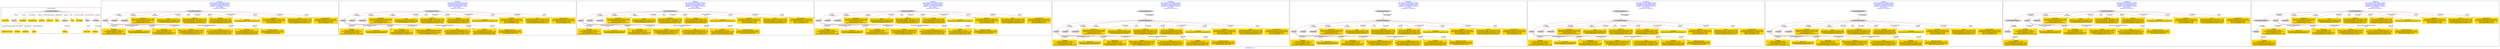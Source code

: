digraph n0 {
fontcolor="blue"
remincross="true"
label="s28-wildlife-art.csv"
subgraph cluster_0 {
label="1-correct model"
n2[style="filled",color="white",fillcolor="lightgray",label="CulturalHeritageObject1"];
n3[shape="plaintext",style="filled",fillcolor="gold",label="Create Date"];
n4[style="filled",color="white",fillcolor="lightgray",label="Person1"];
n5[shape="plaintext",style="filled",fillcolor="gold",label="Description"];
n6[shape="plaintext",style="filled",fillcolor="gold",label="Measurements"];
n7[shape="plaintext",style="filled",fillcolor="gold",label="Materials"];
n8[shape="plaintext",style="filled",fillcolor="gold",label="Credit Line"];
n9[shape="plaintext",style="filled",fillcolor="gold",label="Owner"];
n10[style="filled",color="white",fillcolor="lightgray",label="Concept1"];
n11[shape="plaintext",style="filled",fillcolor="gold",label="Title"];
n12[shape="plaintext",style="filled",fillcolor="gold",label="ID Number"];
n13[style="filled",color="white",fillcolor="lightgray",label="Place1"];
n14[style="filled",color="white",fillcolor="lightgray",label="Concept2"];
n15[shape="plaintext",style="filled",fillcolor="gold",label="Maker Bio Country"];
n16[shape="plaintext",style="filled",fillcolor="gold",label="birthDate"];
n17[shape="plaintext",style="filled",fillcolor="gold",label="deathDate"];
n18[shape="plaintext",style="filled",fillcolor="gold",label="Maker"];
n19[shape="plaintext",style="filled",fillcolor="gold",label="Place Made"];
n20[shape="plaintext",style="filled",fillcolor="gold",label="Option1"];
n21[shape="plaintext",style="filled",fillcolor="gold",label="Category"];
}
subgraph cluster_1 {
label="candidate 0\nlink coherence:0.9444444444444444\nnode coherence:0.9473684210526315\nconfidence:0.46993644695233633\nmapping score:0.5946571782238782\ncost:17.99002\n-precision:0.39-recall:0.37"
n23[style="filled",color="white",fillcolor="lightgray",label="CulturalHeritageObject1"];
n24[style="filled",color="white",fillcolor="lightgray",label="Person1"];
n25[style="filled",color="white",fillcolor="lightgray",label="Concept1"];
n26[style="filled",color="white",fillcolor="lightgray",label="Document1"];
n27[shape="plaintext",style="filled",fillcolor="gold",label="Description\n[CulturalHeritageObject,description,0.683]\n[Person,biographicalInformation,0.279]\n[Concept,prefLabel,0.021]\n[CulturalHeritageObject,extent,0.017]"];
n28[shape="plaintext",style="filled",fillcolor="gold",label="Maker\n[Document,columnSubClassOfLink,0.821]\n[CulturalHeritageObject,description,0.098]\n[CulturalHeritageObject,title,0.081]"];
n29[shape="plaintext",style="filled",fillcolor="gold",label="birthDate\n[Person,dateOfBirth,0.602]\n[CulturalHeritageObject,created,0.2]\n[Person,dateOfDeath,0.128]\n[CulturalHeritageObject,description,0.069]"];
n30[shape="plaintext",style="filled",fillcolor="gold",label="Credit Line\n[CulturalHeritageObject,provenance,0.426]\n[CulturalHeritageObject,rightsHolder,0.274]\n[CulturalHeritageObject,description,0.191]\n[Person,biographicalInformation,0.109]"];
n31[shape="plaintext",style="filled",fillcolor="gold",label="Materials\n[CulturalHeritageObject,medium,0.99]\n[Person,biographicalInformation,0.006]\n[CulturalHeritageObject,description,0.003]\n[CulturalHeritageObject,extent,0.001]"];
n32[shape="plaintext",style="filled",fillcolor="gold",label="Place Made\n[CulturalHeritageObject,description,0.6]\n[Person,biographicalInformation,0.4]"];
n33[shape="plaintext",style="filled",fillcolor="gold",label="Create Date\n[Person,dateOfBirth,0.454]\n[Person,dateOfDeath,0.323]\n[CulturalHeritageObject,description,0.153]\n[CulturalHeritageObject,extent,0.071]"];
n34[shape="plaintext",style="filled",fillcolor="gold",label="ID Number\n[CulturalHeritageObject,accessionNumber,1.0]"];
n35[shape="plaintext",style="filled",fillcolor="gold",label="deathDate\n[CulturalHeritageObject,created,0.441]\n[CulturalHeritageObject,description,0.362]\n[Person,dateOfDeath,0.108]\n[Person,dateOfBirth,0.088]"];
n36[shape="plaintext",style="filled",fillcolor="gold",label="Maker Bio Country\n[Person,biographicalInformation,0.598]\n[CulturalHeritageObject,description,0.247]\n[Document,classLink,0.155]"];
n37[shape="plaintext",style="filled",fillcolor="gold",label="Option1\n[Person,countryAssociatedWithThePerson,0.607]\n[CulturalHeritageObject,description,0.197]\n[CulturalHeritageObject,provenance,0.109]\n[Person,nameOfThePerson,0.087]"];
n38[shape="plaintext",style="filled",fillcolor="gold",label="Category\n[Concept,prefLabel,0.781]\n[CulturalHeritageObject,description,0.163]\n[Person,biographicalInformation,0.049]\n[Document,columnSubClassOfLink,0.007]"];
n39[shape="plaintext",style="filled",fillcolor="gold",label="Owner\n[CulturalHeritageObject,rightsHolder,0.581]\n[CulturalHeritageObject,provenance,0.249]\n[CulturalHeritageObject,description,0.103]\n[Person,biographicalInformation,0.067]"];
n40[shape="plaintext",style="filled",fillcolor="gold",label="Measurements\n[CulturalHeritageObject,extent,0.859]\n[CulturalHeritageObject,description,0.092]\n[Person,dateOfDeath,0.034]\n[Person,dateOfBirth,0.015]"];
n41[shape="plaintext",style="filled",fillcolor="gold",label="Title\n[Person,biographicalInformation,0.323]\n[Person,countryAssociatedWithThePerson,0.315]\n[CulturalHeritageObject,description,0.305]\n[CulturalHeritageObject,provenance,0.057]"];
}
subgraph cluster_2 {
label="candidate 1\nlink coherence:0.9444444444444444\nnode coherence:0.9473684210526315\nconfidence:0.46993644695233633\nmapping score:0.5946571782238782\ncost:17.99002\n-precision:0.39-recall:0.37"
n43[style="filled",color="white",fillcolor="lightgray",label="CulturalHeritageObject1"];
n44[style="filled",color="white",fillcolor="lightgray",label="Person1"];
n45[style="filled",color="white",fillcolor="lightgray",label="Concept1"];
n46[style="filled",color="white",fillcolor="lightgray",label="Document2"];
n47[shape="plaintext",style="filled",fillcolor="gold",label="Description\n[CulturalHeritageObject,description,0.683]\n[Person,biographicalInformation,0.279]\n[Concept,prefLabel,0.021]\n[CulturalHeritageObject,extent,0.017]"];
n48[shape="plaintext",style="filled",fillcolor="gold",label="Maker\n[Document,columnSubClassOfLink,0.821]\n[CulturalHeritageObject,description,0.098]\n[CulturalHeritageObject,title,0.081]"];
n49[shape="plaintext",style="filled",fillcolor="gold",label="Maker Bio Country\n[Person,biographicalInformation,0.598]\n[CulturalHeritageObject,description,0.247]\n[Document,classLink,0.155]"];
n50[shape="plaintext",style="filled",fillcolor="gold",label="birthDate\n[Person,dateOfBirth,0.602]\n[CulturalHeritageObject,created,0.2]\n[Person,dateOfDeath,0.128]\n[CulturalHeritageObject,description,0.069]"];
n51[shape="plaintext",style="filled",fillcolor="gold",label="Credit Line\n[CulturalHeritageObject,provenance,0.426]\n[CulturalHeritageObject,rightsHolder,0.274]\n[CulturalHeritageObject,description,0.191]\n[Person,biographicalInformation,0.109]"];
n52[shape="plaintext",style="filled",fillcolor="gold",label="Materials\n[CulturalHeritageObject,medium,0.99]\n[Person,biographicalInformation,0.006]\n[CulturalHeritageObject,description,0.003]\n[CulturalHeritageObject,extent,0.001]"];
n53[shape="plaintext",style="filled",fillcolor="gold",label="Place Made\n[CulturalHeritageObject,description,0.6]\n[Person,biographicalInformation,0.4]"];
n54[shape="plaintext",style="filled",fillcolor="gold",label="Create Date\n[Person,dateOfBirth,0.454]\n[Person,dateOfDeath,0.323]\n[CulturalHeritageObject,description,0.153]\n[CulturalHeritageObject,extent,0.071]"];
n55[shape="plaintext",style="filled",fillcolor="gold",label="ID Number\n[CulturalHeritageObject,accessionNumber,1.0]"];
n56[shape="plaintext",style="filled",fillcolor="gold",label="deathDate\n[CulturalHeritageObject,created,0.441]\n[CulturalHeritageObject,description,0.362]\n[Person,dateOfDeath,0.108]\n[Person,dateOfBirth,0.088]"];
n57[shape="plaintext",style="filled",fillcolor="gold",label="Option1\n[Person,countryAssociatedWithThePerson,0.607]\n[CulturalHeritageObject,description,0.197]\n[CulturalHeritageObject,provenance,0.109]\n[Person,nameOfThePerson,0.087]"];
n58[shape="plaintext",style="filled",fillcolor="gold",label="Category\n[Concept,prefLabel,0.781]\n[CulturalHeritageObject,description,0.163]\n[Person,biographicalInformation,0.049]\n[Document,columnSubClassOfLink,0.007]"];
n59[shape="plaintext",style="filled",fillcolor="gold",label="Owner\n[CulturalHeritageObject,rightsHolder,0.581]\n[CulturalHeritageObject,provenance,0.249]\n[CulturalHeritageObject,description,0.103]\n[Person,biographicalInformation,0.067]"];
n60[shape="plaintext",style="filled",fillcolor="gold",label="Measurements\n[CulturalHeritageObject,extent,0.859]\n[CulturalHeritageObject,description,0.092]\n[Person,dateOfDeath,0.034]\n[Person,dateOfBirth,0.015]"];
n61[shape="plaintext",style="filled",fillcolor="gold",label="Title\n[Person,biographicalInformation,0.323]\n[Person,countryAssociatedWithThePerson,0.315]\n[CulturalHeritageObject,description,0.305]\n[CulturalHeritageObject,provenance,0.057]"];
}
subgraph cluster_3 {
label="candidate 2\nlink coherence:0.9444444444444444\nnode coherence:0.9473684210526315\nconfidence:0.46993644695233633\nmapping score:0.5946571782238782\ncost:17.99006\n-precision:0.39-recall:0.37"
n63[style="filled",color="white",fillcolor="lightgray",label="CulturalHeritageObject1"];
n64[style="filled",color="white",fillcolor="lightgray",label="Person1"];
n65[style="filled",color="white",fillcolor="lightgray",label="Concept2"];
n66[style="filled",color="white",fillcolor="lightgray",label="Document1"];
n67[shape="plaintext",style="filled",fillcolor="gold",label="Description\n[CulturalHeritageObject,description,0.683]\n[Person,biographicalInformation,0.279]\n[Concept,prefLabel,0.021]\n[CulturalHeritageObject,extent,0.017]"];
n68[shape="plaintext",style="filled",fillcolor="gold",label="Maker\n[Document,columnSubClassOfLink,0.821]\n[CulturalHeritageObject,description,0.098]\n[CulturalHeritageObject,title,0.081]"];
n69[shape="plaintext",style="filled",fillcolor="gold",label="birthDate\n[Person,dateOfBirth,0.602]\n[CulturalHeritageObject,created,0.2]\n[Person,dateOfDeath,0.128]\n[CulturalHeritageObject,description,0.069]"];
n70[shape="plaintext",style="filled",fillcolor="gold",label="Credit Line\n[CulturalHeritageObject,provenance,0.426]\n[CulturalHeritageObject,rightsHolder,0.274]\n[CulturalHeritageObject,description,0.191]\n[Person,biographicalInformation,0.109]"];
n71[shape="plaintext",style="filled",fillcolor="gold",label="Materials\n[CulturalHeritageObject,medium,0.99]\n[Person,biographicalInformation,0.006]\n[CulturalHeritageObject,description,0.003]\n[CulturalHeritageObject,extent,0.001]"];
n72[shape="plaintext",style="filled",fillcolor="gold",label="Place Made\n[CulturalHeritageObject,description,0.6]\n[Person,biographicalInformation,0.4]"];
n73[shape="plaintext",style="filled",fillcolor="gold",label="Create Date\n[Person,dateOfBirth,0.454]\n[Person,dateOfDeath,0.323]\n[CulturalHeritageObject,description,0.153]\n[CulturalHeritageObject,extent,0.071]"];
n74[shape="plaintext",style="filled",fillcolor="gold",label="ID Number\n[CulturalHeritageObject,accessionNumber,1.0]"];
n75[shape="plaintext",style="filled",fillcolor="gold",label="deathDate\n[CulturalHeritageObject,created,0.441]\n[CulturalHeritageObject,description,0.362]\n[Person,dateOfDeath,0.108]\n[Person,dateOfBirth,0.088]"];
n76[shape="plaintext",style="filled",fillcolor="gold",label="Maker Bio Country\n[Person,biographicalInformation,0.598]\n[CulturalHeritageObject,description,0.247]\n[Document,classLink,0.155]"];
n77[shape="plaintext",style="filled",fillcolor="gold",label="Option1\n[Person,countryAssociatedWithThePerson,0.607]\n[CulturalHeritageObject,description,0.197]\n[CulturalHeritageObject,provenance,0.109]\n[Person,nameOfThePerson,0.087]"];
n78[shape="plaintext",style="filled",fillcolor="gold",label="Category\n[Concept,prefLabel,0.781]\n[CulturalHeritageObject,description,0.163]\n[Person,biographicalInformation,0.049]\n[Document,columnSubClassOfLink,0.007]"];
n79[shape="plaintext",style="filled",fillcolor="gold",label="Owner\n[CulturalHeritageObject,rightsHolder,0.581]\n[CulturalHeritageObject,provenance,0.249]\n[CulturalHeritageObject,description,0.103]\n[Person,biographicalInformation,0.067]"];
n80[shape="plaintext",style="filled",fillcolor="gold",label="Measurements\n[CulturalHeritageObject,extent,0.859]\n[CulturalHeritageObject,description,0.092]\n[Person,dateOfDeath,0.034]\n[Person,dateOfBirth,0.015]"];
n81[shape="plaintext",style="filled",fillcolor="gold",label="Title\n[Person,biographicalInformation,0.323]\n[Person,countryAssociatedWithThePerson,0.315]\n[CulturalHeritageObject,description,0.305]\n[CulturalHeritageObject,provenance,0.057]"];
}
subgraph cluster_4 {
label="candidate 3\nlink coherence:0.9444444444444444\nnode coherence:0.9473684210526315\nconfidence:0.46993644695233633\nmapping score:0.5946571782238782\ncost:17.99006\n-precision:0.39-recall:0.37"
n83[style="filled",color="white",fillcolor="lightgray",label="CulturalHeritageObject1"];
n84[style="filled",color="white",fillcolor="lightgray",label="Person1"];
n85[style="filled",color="white",fillcolor="lightgray",label="Concept2"];
n86[style="filled",color="white",fillcolor="lightgray",label="Document2"];
n87[shape="plaintext",style="filled",fillcolor="gold",label="Description\n[CulturalHeritageObject,description,0.683]\n[Person,biographicalInformation,0.279]\n[Concept,prefLabel,0.021]\n[CulturalHeritageObject,extent,0.017]"];
n88[shape="plaintext",style="filled",fillcolor="gold",label="Maker\n[Document,columnSubClassOfLink,0.821]\n[CulturalHeritageObject,description,0.098]\n[CulturalHeritageObject,title,0.081]"];
n89[shape="plaintext",style="filled",fillcolor="gold",label="Maker Bio Country\n[Person,biographicalInformation,0.598]\n[CulturalHeritageObject,description,0.247]\n[Document,classLink,0.155]"];
n90[shape="plaintext",style="filled",fillcolor="gold",label="birthDate\n[Person,dateOfBirth,0.602]\n[CulturalHeritageObject,created,0.2]\n[Person,dateOfDeath,0.128]\n[CulturalHeritageObject,description,0.069]"];
n91[shape="plaintext",style="filled",fillcolor="gold",label="Credit Line\n[CulturalHeritageObject,provenance,0.426]\n[CulturalHeritageObject,rightsHolder,0.274]\n[CulturalHeritageObject,description,0.191]\n[Person,biographicalInformation,0.109]"];
n92[shape="plaintext",style="filled",fillcolor="gold",label="Materials\n[CulturalHeritageObject,medium,0.99]\n[Person,biographicalInformation,0.006]\n[CulturalHeritageObject,description,0.003]\n[CulturalHeritageObject,extent,0.001]"];
n93[shape="plaintext",style="filled",fillcolor="gold",label="Place Made\n[CulturalHeritageObject,description,0.6]\n[Person,biographicalInformation,0.4]"];
n94[shape="plaintext",style="filled",fillcolor="gold",label="Create Date\n[Person,dateOfBirth,0.454]\n[Person,dateOfDeath,0.323]\n[CulturalHeritageObject,description,0.153]\n[CulturalHeritageObject,extent,0.071]"];
n95[shape="plaintext",style="filled",fillcolor="gold",label="ID Number\n[CulturalHeritageObject,accessionNumber,1.0]"];
n96[shape="plaintext",style="filled",fillcolor="gold",label="deathDate\n[CulturalHeritageObject,created,0.441]\n[CulturalHeritageObject,description,0.362]\n[Person,dateOfDeath,0.108]\n[Person,dateOfBirth,0.088]"];
n97[shape="plaintext",style="filled",fillcolor="gold",label="Option1\n[Person,countryAssociatedWithThePerson,0.607]\n[CulturalHeritageObject,description,0.197]\n[CulturalHeritageObject,provenance,0.109]\n[Person,nameOfThePerson,0.087]"];
n98[shape="plaintext",style="filled",fillcolor="gold",label="Category\n[Concept,prefLabel,0.781]\n[CulturalHeritageObject,description,0.163]\n[Person,biographicalInformation,0.049]\n[Document,columnSubClassOfLink,0.007]"];
n99[shape="plaintext",style="filled",fillcolor="gold",label="Owner\n[CulturalHeritageObject,rightsHolder,0.581]\n[CulturalHeritageObject,provenance,0.249]\n[CulturalHeritageObject,description,0.103]\n[Person,biographicalInformation,0.067]"];
n100[shape="plaintext",style="filled",fillcolor="gold",label="Measurements\n[CulturalHeritageObject,extent,0.859]\n[CulturalHeritageObject,description,0.092]\n[Person,dateOfDeath,0.034]\n[Person,dateOfBirth,0.015]"];
n101[shape="plaintext",style="filled",fillcolor="gold",label="Title\n[Person,biographicalInformation,0.323]\n[Person,countryAssociatedWithThePerson,0.315]\n[CulturalHeritageObject,description,0.305]\n[CulturalHeritageObject,provenance,0.057]"];
}
subgraph cluster_5 {
label="candidate 4\nlink coherence:0.8947368421052632\nnode coherence:0.9473684210526315\nconfidence:0.46993644695233633\nmapping score:0.5946571782238782\ncost:18.978\n-precision:0.32-recall:0.32"
n103[style="filled",color="white",fillcolor="lightgray",label="CulturalHeritageObject1"];
n104[style="filled",color="white",fillcolor="lightgray",label="Person1"];
n105[style="filled",color="white",fillcolor="lightgray",label="Concept1"];
n106[style="filled",color="white",fillcolor="lightgray",label="Document1"];
n107[style="filled",color="white",fillcolor="lightgray",label="EuropeanaAggregation1"];
n108[shape="plaintext",style="filled",fillcolor="gold",label="Description\n[CulturalHeritageObject,description,0.683]\n[Person,biographicalInformation,0.279]\n[Concept,prefLabel,0.021]\n[CulturalHeritageObject,extent,0.017]"];
n109[shape="plaintext",style="filled",fillcolor="gold",label="Maker\n[Document,columnSubClassOfLink,0.821]\n[CulturalHeritageObject,description,0.098]\n[CulturalHeritageObject,title,0.081]"];
n110[shape="plaintext",style="filled",fillcolor="gold",label="birthDate\n[Person,dateOfBirth,0.602]\n[CulturalHeritageObject,created,0.2]\n[Person,dateOfDeath,0.128]\n[CulturalHeritageObject,description,0.069]"];
n111[shape="plaintext",style="filled",fillcolor="gold",label="Credit Line\n[CulturalHeritageObject,provenance,0.426]\n[CulturalHeritageObject,rightsHolder,0.274]\n[CulturalHeritageObject,description,0.191]\n[Person,biographicalInformation,0.109]"];
n112[shape="plaintext",style="filled",fillcolor="gold",label="Materials\n[CulturalHeritageObject,medium,0.99]\n[Person,biographicalInformation,0.006]\n[CulturalHeritageObject,description,0.003]\n[CulturalHeritageObject,extent,0.001]"];
n113[shape="plaintext",style="filled",fillcolor="gold",label="Place Made\n[CulturalHeritageObject,description,0.6]\n[Person,biographicalInformation,0.4]"];
n114[shape="plaintext",style="filled",fillcolor="gold",label="Create Date\n[Person,dateOfBirth,0.454]\n[Person,dateOfDeath,0.323]\n[CulturalHeritageObject,description,0.153]\n[CulturalHeritageObject,extent,0.071]"];
n115[shape="plaintext",style="filled",fillcolor="gold",label="ID Number\n[CulturalHeritageObject,accessionNumber,1.0]"];
n116[shape="plaintext",style="filled",fillcolor="gold",label="deathDate\n[CulturalHeritageObject,created,0.441]\n[CulturalHeritageObject,description,0.362]\n[Person,dateOfDeath,0.108]\n[Person,dateOfBirth,0.088]"];
n117[shape="plaintext",style="filled",fillcolor="gold",label="Maker Bio Country\n[Person,biographicalInformation,0.598]\n[CulturalHeritageObject,description,0.247]\n[Document,classLink,0.155]"];
n118[shape="plaintext",style="filled",fillcolor="gold",label="Option1\n[Person,countryAssociatedWithThePerson,0.607]\n[CulturalHeritageObject,description,0.197]\n[CulturalHeritageObject,provenance,0.109]\n[Person,nameOfThePerson,0.087]"];
n119[shape="plaintext",style="filled",fillcolor="gold",label="Category\n[Concept,prefLabel,0.781]\n[CulturalHeritageObject,description,0.163]\n[Person,biographicalInformation,0.049]\n[Document,columnSubClassOfLink,0.007]"];
n120[shape="plaintext",style="filled",fillcolor="gold",label="Owner\n[CulturalHeritageObject,rightsHolder,0.581]\n[CulturalHeritageObject,provenance,0.249]\n[CulturalHeritageObject,description,0.103]\n[Person,biographicalInformation,0.067]"];
n121[shape="plaintext",style="filled",fillcolor="gold",label="Measurements\n[CulturalHeritageObject,extent,0.859]\n[CulturalHeritageObject,description,0.092]\n[Person,dateOfDeath,0.034]\n[Person,dateOfBirth,0.015]"];
n122[shape="plaintext",style="filled",fillcolor="gold",label="Title\n[Person,biographicalInformation,0.323]\n[Person,countryAssociatedWithThePerson,0.315]\n[CulturalHeritageObject,description,0.305]\n[CulturalHeritageObject,provenance,0.057]"];
}
subgraph cluster_6 {
label="candidate 5\nlink coherence:0.8947368421052632\nnode coherence:0.9473684210526315\nconfidence:0.46993644695233633\nmapping score:0.5946571782238782\ncost:18.978\n-precision:0.32-recall:0.32"
n124[style="filled",color="white",fillcolor="lightgray",label="CulturalHeritageObject1"];
n125[style="filled",color="white",fillcolor="lightgray",label="Person1"];
n126[style="filled",color="white",fillcolor="lightgray",label="Concept1"];
n127[style="filled",color="white",fillcolor="lightgray",label="Document2"];
n128[style="filled",color="white",fillcolor="lightgray",label="EuropeanaAggregation1"];
n129[shape="plaintext",style="filled",fillcolor="gold",label="Description\n[CulturalHeritageObject,description,0.683]\n[Person,biographicalInformation,0.279]\n[Concept,prefLabel,0.021]\n[CulturalHeritageObject,extent,0.017]"];
n130[shape="plaintext",style="filled",fillcolor="gold",label="Maker\n[Document,columnSubClassOfLink,0.821]\n[CulturalHeritageObject,description,0.098]\n[CulturalHeritageObject,title,0.081]"];
n131[shape="plaintext",style="filled",fillcolor="gold",label="Maker Bio Country\n[Person,biographicalInformation,0.598]\n[CulturalHeritageObject,description,0.247]\n[Document,classLink,0.155]"];
n132[shape="plaintext",style="filled",fillcolor="gold",label="birthDate\n[Person,dateOfBirth,0.602]\n[CulturalHeritageObject,created,0.2]\n[Person,dateOfDeath,0.128]\n[CulturalHeritageObject,description,0.069]"];
n133[shape="plaintext",style="filled",fillcolor="gold",label="Credit Line\n[CulturalHeritageObject,provenance,0.426]\n[CulturalHeritageObject,rightsHolder,0.274]\n[CulturalHeritageObject,description,0.191]\n[Person,biographicalInformation,0.109]"];
n134[shape="plaintext",style="filled",fillcolor="gold",label="Materials\n[CulturalHeritageObject,medium,0.99]\n[Person,biographicalInformation,0.006]\n[CulturalHeritageObject,description,0.003]\n[CulturalHeritageObject,extent,0.001]"];
n135[shape="plaintext",style="filled",fillcolor="gold",label="Place Made\n[CulturalHeritageObject,description,0.6]\n[Person,biographicalInformation,0.4]"];
n136[shape="plaintext",style="filled",fillcolor="gold",label="Create Date\n[Person,dateOfBirth,0.454]\n[Person,dateOfDeath,0.323]\n[CulturalHeritageObject,description,0.153]\n[CulturalHeritageObject,extent,0.071]"];
n137[shape="plaintext",style="filled",fillcolor="gold",label="ID Number\n[CulturalHeritageObject,accessionNumber,1.0]"];
n138[shape="plaintext",style="filled",fillcolor="gold",label="deathDate\n[CulturalHeritageObject,created,0.441]\n[CulturalHeritageObject,description,0.362]\n[Person,dateOfDeath,0.108]\n[Person,dateOfBirth,0.088]"];
n139[shape="plaintext",style="filled",fillcolor="gold",label="Option1\n[Person,countryAssociatedWithThePerson,0.607]\n[CulturalHeritageObject,description,0.197]\n[CulturalHeritageObject,provenance,0.109]\n[Person,nameOfThePerson,0.087]"];
n140[shape="plaintext",style="filled",fillcolor="gold",label="Category\n[Concept,prefLabel,0.781]\n[CulturalHeritageObject,description,0.163]\n[Person,biographicalInformation,0.049]\n[Document,columnSubClassOfLink,0.007]"];
n141[shape="plaintext",style="filled",fillcolor="gold",label="Owner\n[CulturalHeritageObject,rightsHolder,0.581]\n[CulturalHeritageObject,provenance,0.249]\n[CulturalHeritageObject,description,0.103]\n[Person,biographicalInformation,0.067]"];
n142[shape="plaintext",style="filled",fillcolor="gold",label="Measurements\n[CulturalHeritageObject,extent,0.859]\n[CulturalHeritageObject,description,0.092]\n[Person,dateOfDeath,0.034]\n[Person,dateOfBirth,0.015]"];
n143[shape="plaintext",style="filled",fillcolor="gold",label="Title\n[Person,biographicalInformation,0.323]\n[Person,countryAssociatedWithThePerson,0.315]\n[CulturalHeritageObject,description,0.305]\n[CulturalHeritageObject,provenance,0.057]"];
}
subgraph cluster_7 {
label="candidate 6\nlink coherence:0.8947368421052632\nnode coherence:0.9473684210526315\nconfidence:0.46993644695233633\nmapping score:0.5946571782238782\ncost:18.97801\n-precision:0.32-recall:0.32"
n145[style="filled",color="white",fillcolor="lightgray",label="CulturalHeritageObject1"];
n146[style="filled",color="white",fillcolor="lightgray",label="Person1"];
n147[style="filled",color="white",fillcolor="lightgray",label="Concept2"];
n148[style="filled",color="white",fillcolor="lightgray",label="Document1"];
n149[style="filled",color="white",fillcolor="lightgray",label="EuropeanaAggregation1"];
n150[shape="plaintext",style="filled",fillcolor="gold",label="Description\n[CulturalHeritageObject,description,0.683]\n[Person,biographicalInformation,0.279]\n[Concept,prefLabel,0.021]\n[CulturalHeritageObject,extent,0.017]"];
n151[shape="plaintext",style="filled",fillcolor="gold",label="Maker\n[Document,columnSubClassOfLink,0.821]\n[CulturalHeritageObject,description,0.098]\n[CulturalHeritageObject,title,0.081]"];
n152[shape="plaintext",style="filled",fillcolor="gold",label="birthDate\n[Person,dateOfBirth,0.602]\n[CulturalHeritageObject,created,0.2]\n[Person,dateOfDeath,0.128]\n[CulturalHeritageObject,description,0.069]"];
n153[shape="plaintext",style="filled",fillcolor="gold",label="Credit Line\n[CulturalHeritageObject,provenance,0.426]\n[CulturalHeritageObject,rightsHolder,0.274]\n[CulturalHeritageObject,description,0.191]\n[Person,biographicalInformation,0.109]"];
n154[shape="plaintext",style="filled",fillcolor="gold",label="Materials\n[CulturalHeritageObject,medium,0.99]\n[Person,biographicalInformation,0.006]\n[CulturalHeritageObject,description,0.003]\n[CulturalHeritageObject,extent,0.001]"];
n155[shape="plaintext",style="filled",fillcolor="gold",label="Place Made\n[CulturalHeritageObject,description,0.6]\n[Person,biographicalInformation,0.4]"];
n156[shape="plaintext",style="filled",fillcolor="gold",label="Create Date\n[Person,dateOfBirth,0.454]\n[Person,dateOfDeath,0.323]\n[CulturalHeritageObject,description,0.153]\n[CulturalHeritageObject,extent,0.071]"];
n157[shape="plaintext",style="filled",fillcolor="gold",label="ID Number\n[CulturalHeritageObject,accessionNumber,1.0]"];
n158[shape="plaintext",style="filled",fillcolor="gold",label="deathDate\n[CulturalHeritageObject,created,0.441]\n[CulturalHeritageObject,description,0.362]\n[Person,dateOfDeath,0.108]\n[Person,dateOfBirth,0.088]"];
n159[shape="plaintext",style="filled",fillcolor="gold",label="Maker Bio Country\n[Person,biographicalInformation,0.598]\n[CulturalHeritageObject,description,0.247]\n[Document,classLink,0.155]"];
n160[shape="plaintext",style="filled",fillcolor="gold",label="Option1\n[Person,countryAssociatedWithThePerson,0.607]\n[CulturalHeritageObject,description,0.197]\n[CulturalHeritageObject,provenance,0.109]\n[Person,nameOfThePerson,0.087]"];
n161[shape="plaintext",style="filled",fillcolor="gold",label="Category\n[Concept,prefLabel,0.781]\n[CulturalHeritageObject,description,0.163]\n[Person,biographicalInformation,0.049]\n[Document,columnSubClassOfLink,0.007]"];
n162[shape="plaintext",style="filled",fillcolor="gold",label="Owner\n[CulturalHeritageObject,rightsHolder,0.581]\n[CulturalHeritageObject,provenance,0.249]\n[CulturalHeritageObject,description,0.103]\n[Person,biographicalInformation,0.067]"];
n163[shape="plaintext",style="filled",fillcolor="gold",label="Measurements\n[CulturalHeritageObject,extent,0.859]\n[CulturalHeritageObject,description,0.092]\n[Person,dateOfDeath,0.034]\n[Person,dateOfBirth,0.015]"];
n164[shape="plaintext",style="filled",fillcolor="gold",label="Title\n[Person,biographicalInformation,0.323]\n[Person,countryAssociatedWithThePerson,0.315]\n[CulturalHeritageObject,description,0.305]\n[CulturalHeritageObject,provenance,0.057]"];
}
subgraph cluster_8 {
label="candidate 7\nlink coherence:0.8947368421052632\nnode coherence:0.9473684210526315\nconfidence:0.46993644695233633\nmapping score:0.5946571782238782\ncost:18.97801\n-precision:0.32-recall:0.32"
n166[style="filled",color="white",fillcolor="lightgray",label="CulturalHeritageObject1"];
n167[style="filled",color="white",fillcolor="lightgray",label="Person1"];
n168[style="filled",color="white",fillcolor="lightgray",label="Concept2"];
n169[style="filled",color="white",fillcolor="lightgray",label="Document2"];
n170[style="filled",color="white",fillcolor="lightgray",label="EuropeanaAggregation1"];
n171[shape="plaintext",style="filled",fillcolor="gold",label="Description\n[CulturalHeritageObject,description,0.683]\n[Person,biographicalInformation,0.279]\n[Concept,prefLabel,0.021]\n[CulturalHeritageObject,extent,0.017]"];
n172[shape="plaintext",style="filled",fillcolor="gold",label="Maker\n[Document,columnSubClassOfLink,0.821]\n[CulturalHeritageObject,description,0.098]\n[CulturalHeritageObject,title,0.081]"];
n173[shape="plaintext",style="filled",fillcolor="gold",label="Maker Bio Country\n[Person,biographicalInformation,0.598]\n[CulturalHeritageObject,description,0.247]\n[Document,classLink,0.155]"];
n174[shape="plaintext",style="filled",fillcolor="gold",label="birthDate\n[Person,dateOfBirth,0.602]\n[CulturalHeritageObject,created,0.2]\n[Person,dateOfDeath,0.128]\n[CulturalHeritageObject,description,0.069]"];
n175[shape="plaintext",style="filled",fillcolor="gold",label="Credit Line\n[CulturalHeritageObject,provenance,0.426]\n[CulturalHeritageObject,rightsHolder,0.274]\n[CulturalHeritageObject,description,0.191]\n[Person,biographicalInformation,0.109]"];
n176[shape="plaintext",style="filled",fillcolor="gold",label="Materials\n[CulturalHeritageObject,medium,0.99]\n[Person,biographicalInformation,0.006]\n[CulturalHeritageObject,description,0.003]\n[CulturalHeritageObject,extent,0.001]"];
n177[shape="plaintext",style="filled",fillcolor="gold",label="Place Made\n[CulturalHeritageObject,description,0.6]\n[Person,biographicalInformation,0.4]"];
n178[shape="plaintext",style="filled",fillcolor="gold",label="Create Date\n[Person,dateOfBirth,0.454]\n[Person,dateOfDeath,0.323]\n[CulturalHeritageObject,description,0.153]\n[CulturalHeritageObject,extent,0.071]"];
n179[shape="plaintext",style="filled",fillcolor="gold",label="ID Number\n[CulturalHeritageObject,accessionNumber,1.0]"];
n180[shape="plaintext",style="filled",fillcolor="gold",label="deathDate\n[CulturalHeritageObject,created,0.441]\n[CulturalHeritageObject,description,0.362]\n[Person,dateOfDeath,0.108]\n[Person,dateOfBirth,0.088]"];
n181[shape="plaintext",style="filled",fillcolor="gold",label="Option1\n[Person,countryAssociatedWithThePerson,0.607]\n[CulturalHeritageObject,description,0.197]\n[CulturalHeritageObject,provenance,0.109]\n[Person,nameOfThePerson,0.087]"];
n182[shape="plaintext",style="filled",fillcolor="gold",label="Category\n[Concept,prefLabel,0.781]\n[CulturalHeritageObject,description,0.163]\n[Person,biographicalInformation,0.049]\n[Document,columnSubClassOfLink,0.007]"];
n183[shape="plaintext",style="filled",fillcolor="gold",label="Owner\n[CulturalHeritageObject,rightsHolder,0.581]\n[CulturalHeritageObject,provenance,0.249]\n[CulturalHeritageObject,description,0.103]\n[Person,biographicalInformation,0.067]"];
n184[shape="plaintext",style="filled",fillcolor="gold",label="Measurements\n[CulturalHeritageObject,extent,0.859]\n[CulturalHeritageObject,description,0.092]\n[Person,dateOfDeath,0.034]\n[Person,dateOfBirth,0.015]"];
n185[shape="plaintext",style="filled",fillcolor="gold",label="Title\n[Person,biographicalInformation,0.323]\n[Person,countryAssociatedWithThePerson,0.315]\n[CulturalHeritageObject,description,0.305]\n[CulturalHeritageObject,provenance,0.057]"];
}
subgraph cluster_9 {
label="candidate 8\nlink coherence:0.8947368421052632\nnode coherence:0.9473684210526315\nconfidence:0.46993644695233633\nmapping score:0.5946571782238782\ncost:18.97989\n-precision:0.32-recall:0.32"
n187[style="filled",color="white",fillcolor="lightgray",label="CulturalHeritageObject1"];
n188[style="filled",color="white",fillcolor="lightgray",label="CulturalHeritageObject2"];
n189[style="filled",color="white",fillcolor="lightgray",label="Person1"];
n190[style="filled",color="white",fillcolor="lightgray",label="Document1"];
n191[style="filled",color="white",fillcolor="lightgray",label="Concept1"];
n192[shape="plaintext",style="filled",fillcolor="gold",label="Description\n[CulturalHeritageObject,description,0.683]\n[Person,biographicalInformation,0.279]\n[Concept,prefLabel,0.021]\n[CulturalHeritageObject,extent,0.017]"];
n193[shape="plaintext",style="filled",fillcolor="gold",label="Maker\n[Document,columnSubClassOfLink,0.821]\n[CulturalHeritageObject,description,0.098]\n[CulturalHeritageObject,title,0.081]"];
n194[shape="plaintext",style="filled",fillcolor="gold",label="birthDate\n[Person,dateOfBirth,0.602]\n[CulturalHeritageObject,created,0.2]\n[Person,dateOfDeath,0.128]\n[CulturalHeritageObject,description,0.069]"];
n195[shape="plaintext",style="filled",fillcolor="gold",label="Credit Line\n[CulturalHeritageObject,provenance,0.426]\n[CulturalHeritageObject,rightsHolder,0.274]\n[CulturalHeritageObject,description,0.191]\n[Person,biographicalInformation,0.109]"];
n196[shape="plaintext",style="filled",fillcolor="gold",label="Materials\n[CulturalHeritageObject,medium,0.99]\n[Person,biographicalInformation,0.006]\n[CulturalHeritageObject,description,0.003]\n[CulturalHeritageObject,extent,0.001]"];
n197[shape="plaintext",style="filled",fillcolor="gold",label="Place Made\n[CulturalHeritageObject,description,0.6]\n[Person,biographicalInformation,0.4]"];
n198[shape="plaintext",style="filled",fillcolor="gold",label="Create Date\n[Person,dateOfBirth,0.454]\n[Person,dateOfDeath,0.323]\n[CulturalHeritageObject,description,0.153]\n[CulturalHeritageObject,extent,0.071]"];
n199[shape="plaintext",style="filled",fillcolor="gold",label="ID Number\n[CulturalHeritageObject,accessionNumber,1.0]"];
n200[shape="plaintext",style="filled",fillcolor="gold",label="deathDate\n[CulturalHeritageObject,created,0.441]\n[CulturalHeritageObject,description,0.362]\n[Person,dateOfDeath,0.108]\n[Person,dateOfBirth,0.088]"];
n201[shape="plaintext",style="filled",fillcolor="gold",label="Maker Bio Country\n[Person,biographicalInformation,0.598]\n[CulturalHeritageObject,description,0.247]\n[Document,classLink,0.155]"];
n202[shape="plaintext",style="filled",fillcolor="gold",label="Option1\n[Person,countryAssociatedWithThePerson,0.607]\n[CulturalHeritageObject,description,0.197]\n[CulturalHeritageObject,provenance,0.109]\n[Person,nameOfThePerson,0.087]"];
n203[shape="plaintext",style="filled",fillcolor="gold",label="Category\n[Concept,prefLabel,0.781]\n[CulturalHeritageObject,description,0.163]\n[Person,biographicalInformation,0.049]\n[Document,columnSubClassOfLink,0.007]"];
n204[shape="plaintext",style="filled",fillcolor="gold",label="Owner\n[CulturalHeritageObject,rightsHolder,0.581]\n[CulturalHeritageObject,provenance,0.249]\n[CulturalHeritageObject,description,0.103]\n[Person,biographicalInformation,0.067]"];
n205[shape="plaintext",style="filled",fillcolor="gold",label="Measurements\n[CulturalHeritageObject,extent,0.859]\n[CulturalHeritageObject,description,0.092]\n[Person,dateOfDeath,0.034]\n[Person,dateOfBirth,0.015]"];
n206[shape="plaintext",style="filled",fillcolor="gold",label="Title\n[Person,biographicalInformation,0.323]\n[Person,countryAssociatedWithThePerson,0.315]\n[CulturalHeritageObject,description,0.305]\n[CulturalHeritageObject,provenance,0.057]"];
}
subgraph cluster_10 {
label="candidate 9\nlink coherence:0.8947368421052632\nnode coherence:0.9473684210526315\nconfidence:0.46993644695233633\nmapping score:0.5946571782238782\ncost:18.97989\n-precision:0.32-recall:0.32"
n208[style="filled",color="white",fillcolor="lightgray",label="CulturalHeritageObject1"];
n209[style="filled",color="white",fillcolor="lightgray",label="CulturalHeritageObject2"];
n210[style="filled",color="white",fillcolor="lightgray",label="Person1"];
n211[style="filled",color="white",fillcolor="lightgray",label="Document1"];
n212[style="filled",color="white",fillcolor="lightgray",label="Concept2"];
n213[shape="plaintext",style="filled",fillcolor="gold",label="Description\n[CulturalHeritageObject,description,0.683]\n[Person,biographicalInformation,0.279]\n[Concept,prefLabel,0.021]\n[CulturalHeritageObject,extent,0.017]"];
n214[shape="plaintext",style="filled",fillcolor="gold",label="Maker\n[Document,columnSubClassOfLink,0.821]\n[CulturalHeritageObject,description,0.098]\n[CulturalHeritageObject,title,0.081]"];
n215[shape="plaintext",style="filled",fillcolor="gold",label="birthDate\n[Person,dateOfBirth,0.602]\n[CulturalHeritageObject,created,0.2]\n[Person,dateOfDeath,0.128]\n[CulturalHeritageObject,description,0.069]"];
n216[shape="plaintext",style="filled",fillcolor="gold",label="Credit Line\n[CulturalHeritageObject,provenance,0.426]\n[CulturalHeritageObject,rightsHolder,0.274]\n[CulturalHeritageObject,description,0.191]\n[Person,biographicalInformation,0.109]"];
n217[shape="plaintext",style="filled",fillcolor="gold",label="Materials\n[CulturalHeritageObject,medium,0.99]\n[Person,biographicalInformation,0.006]\n[CulturalHeritageObject,description,0.003]\n[CulturalHeritageObject,extent,0.001]"];
n218[shape="plaintext",style="filled",fillcolor="gold",label="Place Made\n[CulturalHeritageObject,description,0.6]\n[Person,biographicalInformation,0.4]"];
n219[shape="plaintext",style="filled",fillcolor="gold",label="Create Date\n[Person,dateOfBirth,0.454]\n[Person,dateOfDeath,0.323]\n[CulturalHeritageObject,description,0.153]\n[CulturalHeritageObject,extent,0.071]"];
n220[shape="plaintext",style="filled",fillcolor="gold",label="ID Number\n[CulturalHeritageObject,accessionNumber,1.0]"];
n221[shape="plaintext",style="filled",fillcolor="gold",label="deathDate\n[CulturalHeritageObject,created,0.441]\n[CulturalHeritageObject,description,0.362]\n[Person,dateOfDeath,0.108]\n[Person,dateOfBirth,0.088]"];
n222[shape="plaintext",style="filled",fillcolor="gold",label="Maker Bio Country\n[Person,biographicalInformation,0.598]\n[CulturalHeritageObject,description,0.247]\n[Document,classLink,0.155]"];
n223[shape="plaintext",style="filled",fillcolor="gold",label="Option1\n[Person,countryAssociatedWithThePerson,0.607]\n[CulturalHeritageObject,description,0.197]\n[CulturalHeritageObject,provenance,0.109]\n[Person,nameOfThePerson,0.087]"];
n224[shape="plaintext",style="filled",fillcolor="gold",label="Category\n[Concept,prefLabel,0.781]\n[CulturalHeritageObject,description,0.163]\n[Person,biographicalInformation,0.049]\n[Document,columnSubClassOfLink,0.007]"];
n225[shape="plaintext",style="filled",fillcolor="gold",label="Owner\n[CulturalHeritageObject,rightsHolder,0.581]\n[CulturalHeritageObject,provenance,0.249]\n[CulturalHeritageObject,description,0.103]\n[Person,biographicalInformation,0.067]"];
n226[shape="plaintext",style="filled",fillcolor="gold",label="Measurements\n[CulturalHeritageObject,extent,0.859]\n[CulturalHeritageObject,description,0.092]\n[Person,dateOfDeath,0.034]\n[Person,dateOfBirth,0.015]"];
n227[shape="plaintext",style="filled",fillcolor="gold",label="Title\n[Person,biographicalInformation,0.323]\n[Person,countryAssociatedWithThePerson,0.315]\n[CulturalHeritageObject,description,0.305]\n[CulturalHeritageObject,provenance,0.057]"];
}
n2 -> n3[color="brown",fontcolor="black",label="created"]
n2 -> n4[color="brown",fontcolor="black",label="creator"]
n2 -> n5[color="brown",fontcolor="black",label="description"]
n2 -> n6[color="brown",fontcolor="black",label="extent"]
n2 -> n7[color="brown",fontcolor="black",label="medium"]
n2 -> n8[color="brown",fontcolor="black",label="provenance"]
n2 -> n9[color="brown",fontcolor="black",label="rightsHolder"]
n2 -> n10[color="brown",fontcolor="black",label="subject"]
n2 -> n11[color="brown",fontcolor="black",label="title"]
n2 -> n12[color="brown",fontcolor="black",label="accessionNumber"]
n2 -> n13[color="brown",fontcolor="black",label="associatedPlace"]
n2 -> n14[color="brown",fontcolor="black",label="hasType"]
n4 -> n15[color="brown",fontcolor="black",label="biographicalInformation"]
n4 -> n16[color="brown",fontcolor="black",label="dateOfBirth"]
n4 -> n17[color="brown",fontcolor="black",label="dateOfDeath"]
n4 -> n18[color="brown",fontcolor="black",label="nameOfThePerson"]
n13 -> n19[color="brown",fontcolor="black",label="label"]
n10 -> n20[color="brown",fontcolor="black",label="prefLabel"]
n14 -> n21[color="brown",fontcolor="black",label="prefLabel"]
n23 -> n24[color="brown",fontcolor="black",label="creator\nw=0.99302"]
n23 -> n25[color="brown",fontcolor="black",label="subject\nw=0.99951"]
n23 -> n26[color="brown",fontcolor="black",label="page\nw=0.99749"]
n23 -> n27[color="brown",fontcolor="black",label="description\nw=1.0"]
n23 -> n28[color="brown",fontcolor="black",label="title\nw=1.0"]
n24 -> n29[color="brown",fontcolor="black",label="dateOfDeath\nw=1.0"]
n23 -> n30[color="brown",fontcolor="black",label="provenance\nw=1.0"]
n23 -> n31[color="brown",fontcolor="black",label="medium\nw=1.0"]
n24 -> n32[color="brown",fontcolor="black",label="biographicalInformation\nw=1.0"]
n24 -> n33[color="brown",fontcolor="black",label="dateOfBirth\nw=1.0"]
n23 -> n34[color="brown",fontcolor="black",label="accessionNumber\nw=1.0"]
n23 -> n35[color="brown",fontcolor="black",label="created\nw=1.0"]
n26 -> n36[color="brown",fontcolor="black",label="classLink\nw=1.0"]
n24 -> n37[color="brown",fontcolor="black",label="nameOfThePerson\nw=1.0"]
n25 -> n38[color="brown",fontcolor="black",label="prefLabel\nw=1.0"]
n23 -> n39[color="brown",fontcolor="black",label="provenance\nw=1.0"]
n23 -> n40[color="brown",fontcolor="black",label="extent\nw=1.0"]
n24 -> n41[color="brown",fontcolor="black",label="countryAssociatedWithThePerson\nw=1.0"]
n43 -> n44[color="brown",fontcolor="black",label="creator\nw=0.99302"]
n43 -> n45[color="brown",fontcolor="black",label="subject\nw=0.99951"]
n43 -> n46[color="brown",fontcolor="black",label="page\nw=0.99749"]
n43 -> n47[color="brown",fontcolor="black",label="description\nw=1.0"]
n43 -> n48[color="brown",fontcolor="black",label="title\nw=1.0"]
n46 -> n49[color="brown",fontcolor="black",label="classLink\nw=1.0"]
n44 -> n50[color="brown",fontcolor="black",label="dateOfDeath\nw=1.0"]
n43 -> n51[color="brown",fontcolor="black",label="provenance\nw=1.0"]
n43 -> n52[color="brown",fontcolor="black",label="medium\nw=1.0"]
n44 -> n53[color="brown",fontcolor="black",label="biographicalInformation\nw=1.0"]
n44 -> n54[color="brown",fontcolor="black",label="dateOfBirth\nw=1.0"]
n43 -> n55[color="brown",fontcolor="black",label="accessionNumber\nw=1.0"]
n43 -> n56[color="brown",fontcolor="black",label="created\nw=1.0"]
n44 -> n57[color="brown",fontcolor="black",label="nameOfThePerson\nw=1.0"]
n45 -> n58[color="brown",fontcolor="black",label="prefLabel\nw=1.0"]
n43 -> n59[color="brown",fontcolor="black",label="provenance\nw=1.0"]
n43 -> n60[color="brown",fontcolor="black",label="extent\nw=1.0"]
n44 -> n61[color="brown",fontcolor="black",label="countryAssociatedWithThePerson\nw=1.0"]
n63 -> n64[color="brown",fontcolor="black",label="creator\nw=0.99302"]
n63 -> n65[color="brown",fontcolor="black",label="subject\nw=0.99955"]
n63 -> n66[color="brown",fontcolor="black",label="page\nw=0.99749"]
n63 -> n67[color="brown",fontcolor="black",label="description\nw=1.0"]
n63 -> n68[color="brown",fontcolor="black",label="title\nw=1.0"]
n64 -> n69[color="brown",fontcolor="black",label="dateOfDeath\nw=1.0"]
n63 -> n70[color="brown",fontcolor="black",label="provenance\nw=1.0"]
n63 -> n71[color="brown",fontcolor="black",label="medium\nw=1.0"]
n64 -> n72[color="brown",fontcolor="black",label="biographicalInformation\nw=1.0"]
n64 -> n73[color="brown",fontcolor="black",label="dateOfBirth\nw=1.0"]
n63 -> n74[color="brown",fontcolor="black",label="accessionNumber\nw=1.0"]
n63 -> n75[color="brown",fontcolor="black",label="created\nw=1.0"]
n66 -> n76[color="brown",fontcolor="black",label="classLink\nw=1.0"]
n64 -> n77[color="brown",fontcolor="black",label="nameOfThePerson\nw=1.0"]
n65 -> n78[color="brown",fontcolor="black",label="prefLabel\nw=1.0"]
n63 -> n79[color="brown",fontcolor="black",label="provenance\nw=1.0"]
n63 -> n80[color="brown",fontcolor="black",label="extent\nw=1.0"]
n64 -> n81[color="brown",fontcolor="black",label="countryAssociatedWithThePerson\nw=1.0"]
n83 -> n84[color="brown",fontcolor="black",label="creator\nw=0.99302"]
n83 -> n85[color="brown",fontcolor="black",label="subject\nw=0.99955"]
n83 -> n86[color="brown",fontcolor="black",label="page\nw=0.99749"]
n83 -> n87[color="brown",fontcolor="black",label="description\nw=1.0"]
n83 -> n88[color="brown",fontcolor="black",label="title\nw=1.0"]
n86 -> n89[color="brown",fontcolor="black",label="classLink\nw=1.0"]
n84 -> n90[color="brown",fontcolor="black",label="dateOfDeath\nw=1.0"]
n83 -> n91[color="brown",fontcolor="black",label="provenance\nw=1.0"]
n83 -> n92[color="brown",fontcolor="black",label="medium\nw=1.0"]
n84 -> n93[color="brown",fontcolor="black",label="biographicalInformation\nw=1.0"]
n84 -> n94[color="brown",fontcolor="black",label="dateOfBirth\nw=1.0"]
n83 -> n95[color="brown",fontcolor="black",label="accessionNumber\nw=1.0"]
n83 -> n96[color="brown",fontcolor="black",label="created\nw=1.0"]
n84 -> n97[color="brown",fontcolor="black",label="nameOfThePerson\nw=1.0"]
n85 -> n98[color="brown",fontcolor="black",label="prefLabel\nw=1.0"]
n83 -> n99[color="brown",fontcolor="black",label="provenance\nw=1.0"]
n83 -> n100[color="brown",fontcolor="black",label="extent\nw=1.0"]
n84 -> n101[color="brown",fontcolor="black",label="countryAssociatedWithThePerson\nw=1.0"]
n103 -> n104[color="brown",fontcolor="black",label="creator\nw=0.99302"]
n103 -> n105[color="brown",fontcolor="black",label="hasType\nw=0.9936"]
n103 -> n106[color="brown",fontcolor="black",label="page\nw=0.99749"]
n107 -> n103[color="brown",fontcolor="black",label="aggregatedCHO\nw=0.99389"]
n103 -> n108[color="brown",fontcolor="black",label="description\nw=1.0"]
n103 -> n109[color="brown",fontcolor="black",label="title\nw=1.0"]
n104 -> n110[color="brown",fontcolor="black",label="dateOfDeath\nw=1.0"]
n103 -> n111[color="brown",fontcolor="black",label="provenance\nw=1.0"]
n103 -> n112[color="brown",fontcolor="black",label="medium\nw=1.0"]
n104 -> n113[color="brown",fontcolor="black",label="biographicalInformation\nw=1.0"]
n104 -> n114[color="brown",fontcolor="black",label="dateOfBirth\nw=1.0"]
n103 -> n115[color="brown",fontcolor="black",label="accessionNumber\nw=1.0"]
n103 -> n116[color="brown",fontcolor="black",label="created\nw=1.0"]
n106 -> n117[color="brown",fontcolor="black",label="classLink\nw=1.0"]
n104 -> n118[color="brown",fontcolor="black",label="nameOfThePerson\nw=1.0"]
n105 -> n119[color="brown",fontcolor="black",label="prefLabel\nw=1.0"]
n103 -> n120[color="brown",fontcolor="black",label="provenance\nw=1.0"]
n103 -> n121[color="brown",fontcolor="black",label="extent\nw=1.0"]
n104 -> n122[color="brown",fontcolor="black",label="countryAssociatedWithThePerson\nw=1.0"]
n124 -> n125[color="brown",fontcolor="black",label="creator\nw=0.99302"]
n124 -> n126[color="brown",fontcolor="black",label="hasType\nw=0.9936"]
n124 -> n127[color="brown",fontcolor="black",label="page\nw=0.99749"]
n128 -> n124[color="brown",fontcolor="black",label="aggregatedCHO\nw=0.99389"]
n124 -> n129[color="brown",fontcolor="black",label="description\nw=1.0"]
n124 -> n130[color="brown",fontcolor="black",label="title\nw=1.0"]
n127 -> n131[color="brown",fontcolor="black",label="classLink\nw=1.0"]
n125 -> n132[color="brown",fontcolor="black",label="dateOfDeath\nw=1.0"]
n124 -> n133[color="brown",fontcolor="black",label="provenance\nw=1.0"]
n124 -> n134[color="brown",fontcolor="black",label="medium\nw=1.0"]
n125 -> n135[color="brown",fontcolor="black",label="biographicalInformation\nw=1.0"]
n125 -> n136[color="brown",fontcolor="black",label="dateOfBirth\nw=1.0"]
n124 -> n137[color="brown",fontcolor="black",label="accessionNumber\nw=1.0"]
n124 -> n138[color="brown",fontcolor="black",label="created\nw=1.0"]
n125 -> n139[color="brown",fontcolor="black",label="nameOfThePerson\nw=1.0"]
n126 -> n140[color="brown",fontcolor="black",label="prefLabel\nw=1.0"]
n124 -> n141[color="brown",fontcolor="black",label="provenance\nw=1.0"]
n124 -> n142[color="brown",fontcolor="black",label="extent\nw=1.0"]
n125 -> n143[color="brown",fontcolor="black",label="countryAssociatedWithThePerson\nw=1.0"]
n145 -> n146[color="brown",fontcolor="black",label="creator\nw=0.99302"]
n145 -> n147[color="brown",fontcolor="black",label="hasType\nw=0.99361"]
n145 -> n148[color="brown",fontcolor="black",label="page\nw=0.99749"]
n149 -> n145[color="brown",fontcolor="black",label="aggregatedCHO\nw=0.99389"]
n145 -> n150[color="brown",fontcolor="black",label="description\nw=1.0"]
n145 -> n151[color="brown",fontcolor="black",label="title\nw=1.0"]
n146 -> n152[color="brown",fontcolor="black",label="dateOfDeath\nw=1.0"]
n145 -> n153[color="brown",fontcolor="black",label="provenance\nw=1.0"]
n145 -> n154[color="brown",fontcolor="black",label="medium\nw=1.0"]
n146 -> n155[color="brown",fontcolor="black",label="biographicalInformation\nw=1.0"]
n146 -> n156[color="brown",fontcolor="black",label="dateOfBirth\nw=1.0"]
n145 -> n157[color="brown",fontcolor="black",label="accessionNumber\nw=1.0"]
n145 -> n158[color="brown",fontcolor="black",label="created\nw=1.0"]
n148 -> n159[color="brown",fontcolor="black",label="classLink\nw=1.0"]
n146 -> n160[color="brown",fontcolor="black",label="nameOfThePerson\nw=1.0"]
n147 -> n161[color="brown",fontcolor="black",label="prefLabel\nw=1.0"]
n145 -> n162[color="brown",fontcolor="black",label="provenance\nw=1.0"]
n145 -> n163[color="brown",fontcolor="black",label="extent\nw=1.0"]
n146 -> n164[color="brown",fontcolor="black",label="countryAssociatedWithThePerson\nw=1.0"]
n166 -> n167[color="brown",fontcolor="black",label="creator\nw=0.99302"]
n166 -> n168[color="brown",fontcolor="black",label="hasType\nw=0.99361"]
n166 -> n169[color="brown",fontcolor="black",label="page\nw=0.99749"]
n170 -> n166[color="brown",fontcolor="black",label="aggregatedCHO\nw=0.99389"]
n166 -> n171[color="brown",fontcolor="black",label="description\nw=1.0"]
n166 -> n172[color="brown",fontcolor="black",label="title\nw=1.0"]
n169 -> n173[color="brown",fontcolor="black",label="classLink\nw=1.0"]
n167 -> n174[color="brown",fontcolor="black",label="dateOfDeath\nw=1.0"]
n166 -> n175[color="brown",fontcolor="black",label="provenance\nw=1.0"]
n166 -> n176[color="brown",fontcolor="black",label="medium\nw=1.0"]
n167 -> n177[color="brown",fontcolor="black",label="biographicalInformation\nw=1.0"]
n167 -> n178[color="brown",fontcolor="black",label="dateOfBirth\nw=1.0"]
n166 -> n179[color="brown",fontcolor="black",label="accessionNumber\nw=1.0"]
n166 -> n180[color="brown",fontcolor="black",label="created\nw=1.0"]
n167 -> n181[color="brown",fontcolor="black",label="nameOfThePerson\nw=1.0"]
n168 -> n182[color="brown",fontcolor="black",label="prefLabel\nw=1.0"]
n166 -> n183[color="brown",fontcolor="black",label="provenance\nw=1.0"]
n166 -> n184[color="brown",fontcolor="black",label="extent\nw=1.0"]
n167 -> n185[color="brown",fontcolor="black",label="countryAssociatedWithThePerson\nw=1.0"]
n187 -> n188[color="brown",fontcolor="black",label="isRelatedTo\nw=0.99577"]
n187 -> n189[color="brown",fontcolor="black",label="creator\nw=0.99302"]
n187 -> n190[color="brown",fontcolor="black",label="page\nw=0.99749"]
n188 -> n191[color="brown",fontcolor="black",label="hasType\nw=0.99361"]
n187 -> n192[color="brown",fontcolor="black",label="description\nw=1.0"]
n187 -> n193[color="brown",fontcolor="black",label="title\nw=1.0"]
n189 -> n194[color="brown",fontcolor="black",label="dateOfDeath\nw=1.0"]
n187 -> n195[color="brown",fontcolor="black",label="provenance\nw=1.0"]
n187 -> n196[color="brown",fontcolor="black",label="medium\nw=1.0"]
n189 -> n197[color="brown",fontcolor="black",label="biographicalInformation\nw=1.0"]
n189 -> n198[color="brown",fontcolor="black",label="dateOfBirth\nw=1.0"]
n187 -> n199[color="brown",fontcolor="black",label="accessionNumber\nw=1.0"]
n187 -> n200[color="brown",fontcolor="black",label="created\nw=1.0"]
n190 -> n201[color="brown",fontcolor="black",label="classLink\nw=1.0"]
n189 -> n202[color="brown",fontcolor="black",label="nameOfThePerson\nw=1.0"]
n191 -> n203[color="brown",fontcolor="black",label="prefLabel\nw=1.0"]
n187 -> n204[color="brown",fontcolor="black",label="provenance\nw=1.0"]
n187 -> n205[color="brown",fontcolor="black",label="extent\nw=1.0"]
n189 -> n206[color="brown",fontcolor="black",label="countryAssociatedWithThePerson\nw=1.0"]
n208 -> n209[color="brown",fontcolor="black",label="isRelatedTo\nw=0.99577"]
n208 -> n210[color="brown",fontcolor="black",label="creator\nw=0.99302"]
n208 -> n211[color="brown",fontcolor="black",label="page\nw=0.99749"]
n209 -> n212[color="brown",fontcolor="black",label="hasType\nw=0.99361"]
n208 -> n213[color="brown",fontcolor="black",label="description\nw=1.0"]
n208 -> n214[color="brown",fontcolor="black",label="title\nw=1.0"]
n210 -> n215[color="brown",fontcolor="black",label="dateOfDeath\nw=1.0"]
n208 -> n216[color="brown",fontcolor="black",label="provenance\nw=1.0"]
n208 -> n217[color="brown",fontcolor="black",label="medium\nw=1.0"]
n210 -> n218[color="brown",fontcolor="black",label="biographicalInformation\nw=1.0"]
n210 -> n219[color="brown",fontcolor="black",label="dateOfBirth\nw=1.0"]
n208 -> n220[color="brown",fontcolor="black",label="accessionNumber\nw=1.0"]
n208 -> n221[color="brown",fontcolor="black",label="created\nw=1.0"]
n211 -> n222[color="brown",fontcolor="black",label="classLink\nw=1.0"]
n210 -> n223[color="brown",fontcolor="black",label="nameOfThePerson\nw=1.0"]
n212 -> n224[color="brown",fontcolor="black",label="prefLabel\nw=1.0"]
n208 -> n225[color="brown",fontcolor="black",label="provenance\nw=1.0"]
n208 -> n226[color="brown",fontcolor="black",label="extent\nw=1.0"]
n210 -> n227[color="brown",fontcolor="black",label="countryAssociatedWithThePerson\nw=1.0"]
}
